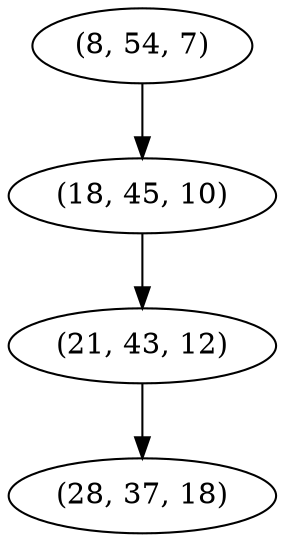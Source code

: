 digraph tree {
    "(8, 54, 7)";
    "(18, 45, 10)";
    "(21, 43, 12)";
    "(28, 37, 18)";
    "(8, 54, 7)" -> "(18, 45, 10)";
    "(18, 45, 10)" -> "(21, 43, 12)";
    "(21, 43, 12)" -> "(28, 37, 18)";
}
